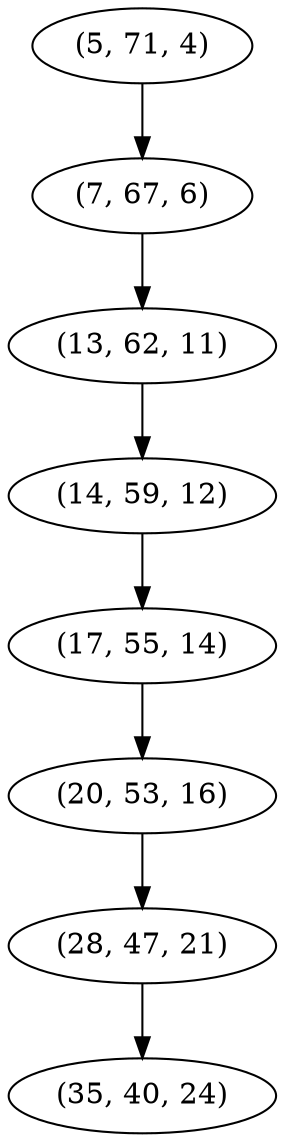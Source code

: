 digraph tree {
    "(5, 71, 4)";
    "(7, 67, 6)";
    "(13, 62, 11)";
    "(14, 59, 12)";
    "(17, 55, 14)";
    "(20, 53, 16)";
    "(28, 47, 21)";
    "(35, 40, 24)";
    "(5, 71, 4)" -> "(7, 67, 6)";
    "(7, 67, 6)" -> "(13, 62, 11)";
    "(13, 62, 11)" -> "(14, 59, 12)";
    "(14, 59, 12)" -> "(17, 55, 14)";
    "(17, 55, 14)" -> "(20, 53, 16)";
    "(20, 53, 16)" -> "(28, 47, 21)";
    "(28, 47, 21)" -> "(35, 40, 24)";
}
